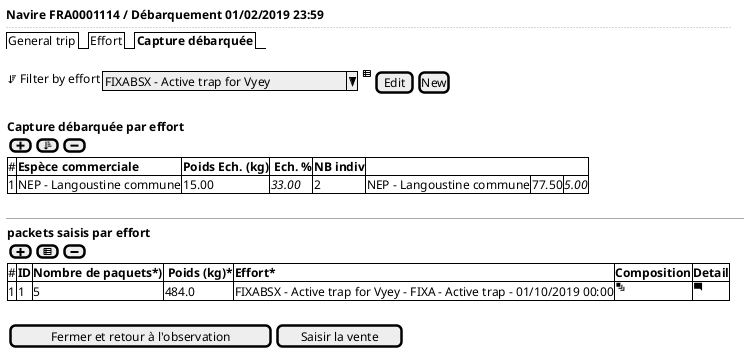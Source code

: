 @startsalt
{
  <b>Navire FRA0001114 / Débarquement 01/02/2019 23:59
  ..
  {/ General trip | Effort | <b>Capture débarquée }
  .
  {<&sort-descending> Filter by effort | { ^FIXABSX - Active trap for Vyey^ } | <&spreadsheet> | [Edit] | [New]}
  .
  {
  <b>Capture débarquée par effort
  {[<&plus>]  | [<&sort-ascending>] | [<&minus>]}

  {#
  # | <b>Espèce commerciale         | <b>Poids Ech. (kg)   | <b> Ech. % | <b>NB indiv
  1 | NEP - Langoustine commune     | 15.00             | <i>33.00 |
  2 | NEP - Langoustine commune     | 77.50             | <i>5.00 |
  }
  }
  .
  -- | --
  {
  <b>packets saisis par effort
  {[<&plus>]  | [<&spreadsheet>] | [<&minus>]}

  {#
  # | <b>ID | <b>Nombre de paquets*)   | <b> Poids (kg)* | <b>Effort* | <b>Composition | <b>Detail
  1 | 1     | 5             | 484.0 | FIXABSX - Active trap for Vyey - FIXA - Active trap - 01/10/2019 00:00 | <&layers> | <&comment-square>
  }
  }
  .
  {{[Fermer et retour à l'observation] | [Saisir la vente]}}
}
@endsalt
